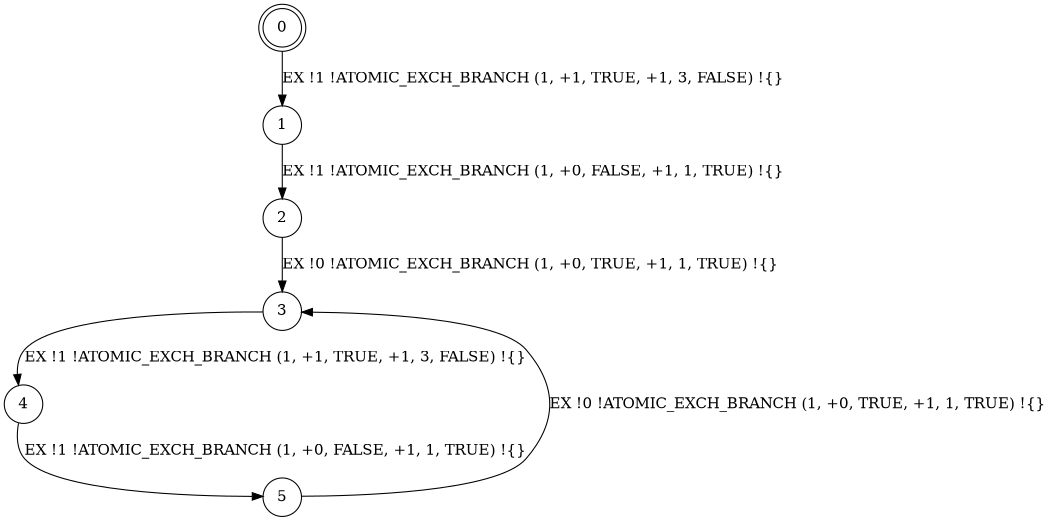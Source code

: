digraph BCG {
size = "7, 10.5";
center = TRUE;
node [shape = circle];
0 [peripheries = 2];
0 -> 1 [label = "EX !1 !ATOMIC_EXCH_BRANCH (1, +1, TRUE, +1, 3, FALSE) !{}"];
1 -> 2 [label = "EX !1 !ATOMIC_EXCH_BRANCH (1, +0, FALSE, +1, 1, TRUE) !{}"];
2 -> 3 [label = "EX !0 !ATOMIC_EXCH_BRANCH (1, +0, TRUE, +1, 1, TRUE) !{}"];
3 -> 4 [label = "EX !1 !ATOMIC_EXCH_BRANCH (1, +1, TRUE, +1, 3, FALSE) !{}"];
4 -> 5 [label = "EX !1 !ATOMIC_EXCH_BRANCH (1, +0, FALSE, +1, 1, TRUE) !{}"];
5 -> 3 [label = "EX !0 !ATOMIC_EXCH_BRANCH (1, +0, TRUE, +1, 1, TRUE) !{}"];
}
